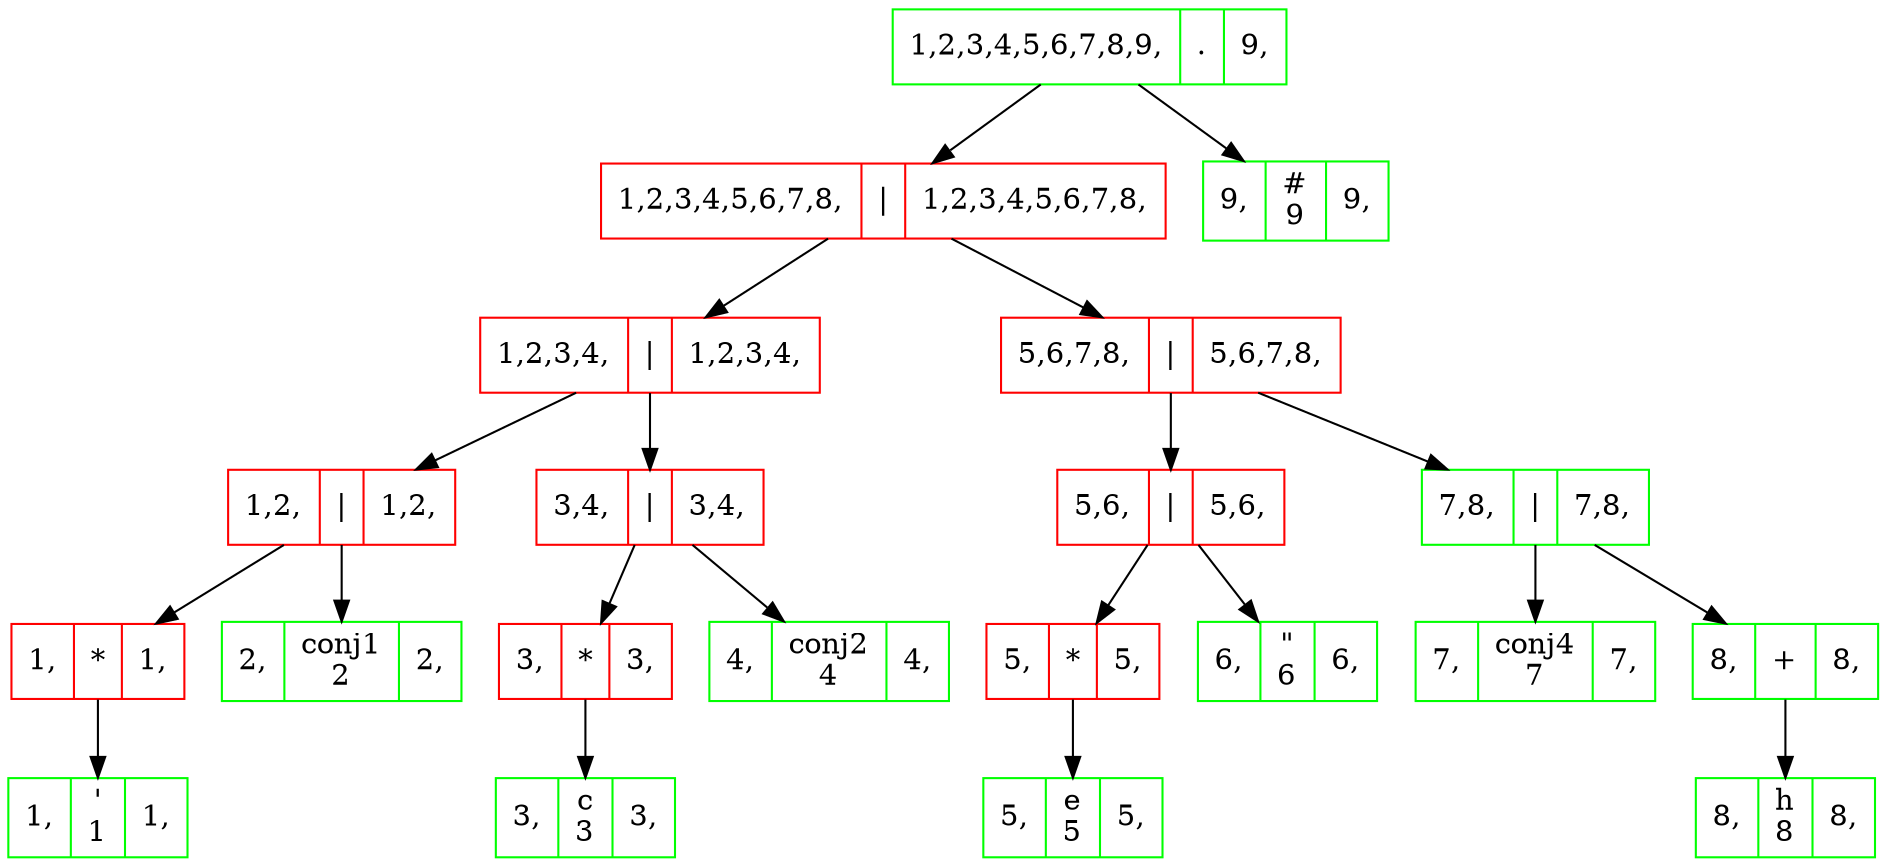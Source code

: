 digraph structs { 
node[shape = box]; 
node[shape = box, color = green]; 
Nodo872522037[shape=record, label = "<f0> 1,2,3,4,5,6,7,8,9, | <f1>. | <f2> 9,"];
node[shape = box, color = red]; 
Nodo527748327[shape=record, label = "<f0> 1,2,3,4,5,6,7,8, | <f1>\| | <f2> 1,2,3,4,5,6,7,8,"];
node[shape = box, color = red]; 
Nodo1984816891[shape=record, label = "<f0> 1,2,3,4, | <f1>\| | <f2> 1,2,3,4,"];
node[shape = box, color = red]; 
Nodo890924333[shape=record, label = "<f0> 1,2, | <f1>\| | <f2> 1,2,"];
node[shape = box, color = red]; 
Nodo1907816577[shape=record, label = "<f0> 1, | <f1>* | <f2> 1,"];
node[shape = box, color = green]; 
Nodo1218183588[shape=record, label = "<f0> 1, | <f1>\'\n1 | <f2> 1,"];
node[shape = box, color = green]; 
Nodo1375689842[shape=record, label = "<f0> 2, | <f1>conj1\n2 | <f2> 2,"];
node[shape = box, color = red]; 
Nodo938094693[shape=record, label = "<f0> 3,4, | <f1>\| | <f2> 3,4,"];
node[shape = box, color = red]; 
Nodo1910416617[shape=record, label = "<f0> 3, | <f1>* | <f2> 3,"];
node[shape = box, color = green]; 
Nodo1499925079[shape=record, label = "<f0> 3, | <f1>c\n3 | <f2> 3,"];
node[shape = box, color = green]; 
Nodo1917895109[shape=record, label = "<f0> 4, | <f1>conj2\n4 | <f2> 4,"];
node[shape = box, color = red]; 
Nodo350203634[shape=record, label = "<f0> 5,6,7,8, | <f1>\| | <f2> 5,6,7,8,"];
node[shape = box, color = red]; 
Nodo270711148[shape=record, label = "<f0> 5,6, | <f1>\| | <f2> 5,6,"];
node[shape = box, color = red]; 
Nodo1911962765[shape=record, label = "<f0> 5, | <f1>* | <f2> 5,"];
node[shape = box, color = green]; 
Nodo98342303[shape=record, label = "<f0> 5, | <f1>e\n5 | <f2> 5,"];
node[shape = box, color = green]; 
Nodo1822233576[shape=record, label = "<f0> 6, | <f1>\"\n6 | <f2> 6,"];
node[shape = box, color = green]; 
Nodo1769025230[shape=record, label = "<f0> 7,8, | <f1>\| | <f2> 7,8,"];
node[shape = box, color = green]; 
Nodo690185529[shape=record, label = "<f0> 7, | <f1>conj4\n7 | <f2> 7,"];
node[shape = box, color = green]; 
Nodo1211268591[shape=record, label = "<f0> 8, | <f1>+ | <f2> 8,"];
node[shape = box, color = green]; 
Nodo1286874450[shape=record, label = "<f0> 8, | <f1>h\n8 | <f2> 8,"];
node[shape = box, color = green]; 
Nodo743662932[shape=record, label = "<f0> 9, | <f1>#\n9 | <f2> 9,"];

Nodo872522037 -> Nodo527748327; 

Nodo872522037 -> Nodo743662932; 

Nodo527748327 -> Nodo1984816891; 

Nodo527748327 -> Nodo350203634; 

Nodo1984816891 -> Nodo890924333; 

Nodo1984816891 -> Nodo938094693; 

Nodo890924333 -> Nodo1907816577; 

Nodo890924333 -> Nodo1375689842; 

Nodo1907816577 -> Nodo1218183588; 

Nodo938094693 -> Nodo1910416617; 

Nodo938094693 -> Nodo1917895109; 

Nodo1910416617 -> Nodo1499925079; 

Nodo350203634 -> Nodo270711148; 

Nodo350203634 -> Nodo1769025230; 

Nodo270711148 -> Nodo1911962765; 

Nodo270711148 -> Nodo1822233576; 

Nodo1911962765 -> Nodo98342303; 

Nodo1769025230 -> Nodo690185529; 

Nodo1769025230 -> Nodo1211268591; 

Nodo1211268591 -> Nodo1286874450; 
}
